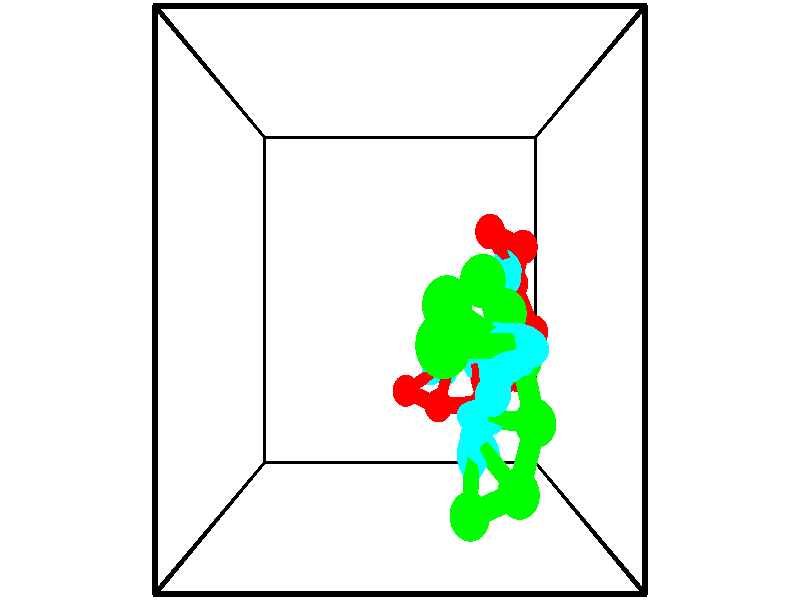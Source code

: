 // switches for output
#declare DRAW_BASES = 1; // possible values are 0, 1; only relevant for DNA ribbons
#declare DRAW_BASES_TYPE = 3; // possible values are 1, 2, 3; only relevant for DNA ribbons
#declare DRAW_FOG = 0; // set to 1 to enable fog

#include "colors.inc"

#include "transforms.inc"
background { rgb <1, 1, 1>}

#default {
   normal{
       ripples 0.25
       frequency 0.20
       turbulence 0.2
       lambda 5
   }
	finish {
		phong 0.1
		phong_size 40.
	}
}

// original window dimensions: 1024x640


// camera settings

camera {
	sky <-0, 1, 0>
	up <-0, 1, 0>
	right 1.6 * <1, 0, 0>
	location <2.5, 2.5, 11.1562>
	look_at <2.5, 2.5, 2.5>
	direction <0, 0, -8.6562>
	angle 67.0682
}


# declare cpy_camera_pos = <2.5, 2.5, 11.1562>;
# if (DRAW_FOG = 1)
fog {
	fog_type 2
	up vnormalize(cpy_camera_pos)
	color rgbt<1,1,1,0.3>
	distance 1e-5
	fog_alt 3e-3
	fog_offset 4
}
# end


// LIGHTS

# declare lum = 6;
global_settings {
	ambient_light rgb lum * <0.05, 0.05, 0.05>
	max_trace_level 15
}# declare cpy_direct_light_amount = 0.25;
light_source
{	1000 * <-1, -1, 1>,
	rgb lum * cpy_direct_light_amount
	parallel
}

light_source
{	1000 * <1, 1, -1>,
	rgb lum * cpy_direct_light_amount
	parallel
}

// strand 0

// nucleotide -1

// particle -1
sphere {
	<4.027766, 3.467434, 0.914571> 0.250000
	pigment { color rgbt <1,0,0,0> }
	no_shadow
}
cylinder {
	<4.155239, 3.180969, 1.162943>,  <4.231723, 3.009090, 1.311966>, 0.100000
	pigment { color rgbt <1,0,0,0> }
	no_shadow
}
cylinder {
	<4.155239, 3.180969, 1.162943>,  <4.027766, 3.467434, 0.914571>, 0.100000
	pigment { color rgbt <1,0,0,0> }
	no_shadow
}

// particle -1
sphere {
	<4.155239, 3.180969, 1.162943> 0.100000
	pigment { color rgbt <1,0,0,0> }
	no_shadow
}
sphere {
	0, 1
	scale<0.080000,0.200000,0.300000>
	matrix <0.112312, -0.621939, -0.774970,
		0.941184, 0.316706, -0.117767,
		0.318682, -0.716163, 0.620929,
		4.250844, 2.966120, 1.349222>
	pigment { color rgbt <0,1,1,0> }
	no_shadow
}
cylinder {
	<4.640651, 3.266922, 0.648379>,  <4.027766, 3.467434, 0.914571>, 0.130000
	pigment { color rgbt <1,0,0,0> }
	no_shadow
}

// nucleotide -1

// particle -1
sphere {
	<4.640651, 3.266922, 0.648379> 0.250000
	pigment { color rgbt <1,0,0,0> }
	no_shadow
}
cylinder {
	<4.455795, 2.982180, 0.859922>,  <4.344882, 2.811335, 0.986848>, 0.100000
	pigment { color rgbt <1,0,0,0> }
	no_shadow
}
cylinder {
	<4.455795, 2.982180, 0.859922>,  <4.640651, 3.266922, 0.648379>, 0.100000
	pigment { color rgbt <1,0,0,0> }
	no_shadow
}

// particle -1
sphere {
	<4.455795, 2.982180, 0.859922> 0.100000
	pigment { color rgbt <1,0,0,0> }
	no_shadow
}
sphere {
	0, 1
	scale<0.080000,0.200000,0.300000>
	matrix <-0.029360, -0.583753, -0.811400,
		0.886321, -0.390507, 0.248875,
		-0.462139, -0.711855, 0.528858,
		4.317153, 2.768623, 1.018580>
	pigment { color rgbt <0,1,1,0> }
	no_shadow
}
cylinder {
	<4.580046, 2.743896, 0.170946>,  <4.640651, 3.266922, 0.648379>, 0.130000
	pigment { color rgbt <1,0,0,0> }
	no_shadow
}

// nucleotide -1

// particle -1
sphere {
	<4.580046, 2.743896, 0.170946> 0.250000
	pigment { color rgbt <1,0,0,0> }
	no_shadow
}
cylinder {
	<4.417347, 2.552876, 0.482459>,  <4.319728, 2.438263, 0.669367>, 0.100000
	pigment { color rgbt <1,0,0,0> }
	no_shadow
}
cylinder {
	<4.417347, 2.552876, 0.482459>,  <4.580046, 2.743896, 0.170946>, 0.100000
	pigment { color rgbt <1,0,0,0> }
	no_shadow
}

// particle -1
sphere {
	<4.417347, 2.552876, 0.482459> 0.100000
	pigment { color rgbt <1,0,0,0> }
	no_shadow
}
sphere {
	0, 1
	scale<0.080000,0.200000,0.300000>
	matrix <-0.330181, -0.718008, -0.612735,
		0.851785, -0.506367, 0.134368,
		-0.406746, -0.477552, 0.778782,
		4.295323, 2.409610, 0.716094>
	pigment { color rgbt <0,1,1,0> }
	no_shadow
}
cylinder {
	<4.888269, 2.026458, 0.379184>,  <4.580046, 2.743896, 0.170946>, 0.130000
	pigment { color rgbt <1,0,0,0> }
	no_shadow
}

// nucleotide -1

// particle -1
sphere {
	<4.888269, 2.026458, 0.379184> 0.250000
	pigment { color rgbt <1,0,0,0> }
	no_shadow
}
cylinder {
	<4.498825, 2.062141, 0.463206>,  <4.265159, 2.083552, 0.513620>, 0.100000
	pigment { color rgbt <1,0,0,0> }
	no_shadow
}
cylinder {
	<4.498825, 2.062141, 0.463206>,  <4.888269, 2.026458, 0.379184>, 0.100000
	pigment { color rgbt <1,0,0,0> }
	no_shadow
}

// particle -1
sphere {
	<4.498825, 2.062141, 0.463206> 0.100000
	pigment { color rgbt <1,0,0,0> }
	no_shadow
}
sphere {
	0, 1
	scale<0.080000,0.200000,0.300000>
	matrix <-0.208407, -0.722625, -0.659074,
		0.092997, -0.685459, 0.722148,
		-0.973611, 0.089209, 0.210057,
		4.206742, 2.088904, 0.526223>
	pigment { color rgbt <0,1,1,0> }
	no_shadow
}
cylinder {
	<4.588842, 1.390671, 0.480053>,  <4.888269, 2.026458, 0.379184>, 0.130000
	pigment { color rgbt <1,0,0,0> }
	no_shadow
}

// nucleotide -1

// particle -1
sphere {
	<4.588842, 1.390671, 0.480053> 0.250000
	pigment { color rgbt <1,0,0,0> }
	no_shadow
}
cylinder {
	<4.258156, 1.603550, 0.407051>,  <4.059744, 1.731277, 0.363250>, 0.100000
	pigment { color rgbt <1,0,0,0> }
	no_shadow
}
cylinder {
	<4.258156, 1.603550, 0.407051>,  <4.588842, 1.390671, 0.480053>, 0.100000
	pigment { color rgbt <1,0,0,0> }
	no_shadow
}

// particle -1
sphere {
	<4.258156, 1.603550, 0.407051> 0.100000
	pigment { color rgbt <1,0,0,0> }
	no_shadow
}
sphere {
	0, 1
	scale<0.080000,0.200000,0.300000>
	matrix <-0.251401, -0.639630, -0.726410,
		-0.503328, -0.554652, 0.662587,
		-0.826715, 0.532198, -0.182504,
		4.010141, 1.763209, 0.352300>
	pigment { color rgbt <0,1,1,0> }
	no_shadow
}
cylinder {
	<3.987045, 0.936181, 0.358360>,  <4.588842, 1.390671, 0.480053>, 0.130000
	pigment { color rgbt <1,0,0,0> }
	no_shadow
}

// nucleotide -1

// particle -1
sphere {
	<3.987045, 0.936181, 0.358360> 0.250000
	pigment { color rgbt <1,0,0,0> }
	no_shadow
}
cylinder {
	<3.889629, 1.278812, 0.176387>,  <3.831180, 1.484391, 0.067203>, 0.100000
	pigment { color rgbt <1,0,0,0> }
	no_shadow
}
cylinder {
	<3.889629, 1.278812, 0.176387>,  <3.987045, 0.936181, 0.358360>, 0.100000
	pigment { color rgbt <1,0,0,0> }
	no_shadow
}

// particle -1
sphere {
	<3.889629, 1.278812, 0.176387> 0.100000
	pigment { color rgbt <1,0,0,0> }
	no_shadow
}
sphere {
	0, 1
	scale<0.080000,0.200000,0.300000>
	matrix <-0.345430, -0.514902, -0.784573,
		-0.906294, -0.033926, 0.421285,
		-0.243539, 0.856578, -0.454933,
		3.816568, 1.535786, 0.039907>
	pigment { color rgbt <0,1,1,0> }
	no_shadow
}
cylinder {
	<3.196813, 0.895718, 0.169785>,  <3.987045, 0.936181, 0.358360>, 0.130000
	pigment { color rgbt <1,0,0,0> }
	no_shadow
}

// nucleotide -1

// particle -1
sphere {
	<3.196813, 0.895718, 0.169785> 0.250000
	pigment { color rgbt <1,0,0,0> }
	no_shadow
}
cylinder {
	<3.325397, 1.196821, -0.060004>,  <3.402548, 1.377483, -0.197878>, 0.100000
	pigment { color rgbt <1,0,0,0> }
	no_shadow
}
cylinder {
	<3.325397, 1.196821, -0.060004>,  <3.196813, 0.895718, 0.169785>, 0.100000
	pigment { color rgbt <1,0,0,0> }
	no_shadow
}

// particle -1
sphere {
	<3.325397, 1.196821, -0.060004> 0.100000
	pigment { color rgbt <1,0,0,0> }
	no_shadow
}
sphere {
	0, 1
	scale<0.080000,0.200000,0.300000>
	matrix <-0.541280, -0.351712, -0.763750,
		-0.776968, 0.556467, 0.294390,
		0.321461, 0.752757, -0.574474,
		3.421836, 1.422648, -0.232346>
	pigment { color rgbt <0,1,1,0> }
	no_shadow
}
cylinder {
	<2.610234, 1.068413, -0.263692>,  <3.196813, 0.895718, 0.169785>, 0.130000
	pigment { color rgbt <1,0,0,0> }
	no_shadow
}

// nucleotide -1

// particle -1
sphere {
	<2.610234, 1.068413, -0.263692> 0.250000
	pigment { color rgbt <1,0,0,0> }
	no_shadow
}
cylinder {
	<2.925137, 1.222866, -0.455995>,  <3.114078, 1.315538, -0.571376>, 0.100000
	pigment { color rgbt <1,0,0,0> }
	no_shadow
}
cylinder {
	<2.925137, 1.222866, -0.455995>,  <2.610234, 1.068413, -0.263692>, 0.100000
	pigment { color rgbt <1,0,0,0> }
	no_shadow
}

// particle -1
sphere {
	<2.925137, 1.222866, -0.455995> 0.100000
	pigment { color rgbt <1,0,0,0> }
	no_shadow
}
sphere {
	0, 1
	scale<0.080000,0.200000,0.300000>
	matrix <-0.446770, -0.180179, -0.876317,
		-0.424998, 0.904675, 0.030666,
		0.787257, 0.386134, -0.480758,
		3.161314, 1.338706, -0.600222>
	pigment { color rgbt <0,1,1,0> }
	no_shadow
}
// strand 1

// nucleotide -1

// particle -1
sphere {
	<3.370543, 0.246644, 3.613326> 0.250000
	pigment { color rgbt <0,1,0,0> }
	no_shadow
}
cylinder {
	<3.415108, 0.561067, 3.370114>,  <3.441846, 0.749721, 3.224187>, 0.100000
	pigment { color rgbt <0,1,0,0> }
	no_shadow
}
cylinder {
	<3.415108, 0.561067, 3.370114>,  <3.370543, 0.246644, 3.613326>, 0.100000
	pigment { color rgbt <0,1,0,0> }
	no_shadow
}

// particle -1
sphere {
	<3.415108, 0.561067, 3.370114> 0.100000
	pigment { color rgbt <0,1,0,0> }
	no_shadow
}
sphere {
	0, 1
	scale<0.080000,0.200000,0.300000>
	matrix <0.099934, 0.599876, 0.793827,
		0.988737, -0.149204, -0.011721,
		0.111411, 0.786058, -0.608030,
		3.448531, 0.796884, 3.187705>
	pigment { color rgbt <0,1,1,0> }
	no_shadow
}
cylinder {
	<3.926239, 0.555101, 3.887990>,  <3.370543, 0.246644, 3.613326>, 0.130000
	pigment { color rgbt <0,1,0,0> }
	no_shadow
}

// nucleotide -1

// particle -1
sphere {
	<3.926239, 0.555101, 3.887990> 0.250000
	pigment { color rgbt <0,1,0,0> }
	no_shadow
}
cylinder {
	<3.689606, 0.791945, 3.669106>,  <3.547626, 0.934050, 3.537776>, 0.100000
	pigment { color rgbt <0,1,0,0> }
	no_shadow
}
cylinder {
	<3.689606, 0.791945, 3.669106>,  <3.926239, 0.555101, 3.887990>, 0.100000
	pigment { color rgbt <0,1,0,0> }
	no_shadow
}

// particle -1
sphere {
	<3.689606, 0.791945, 3.669106> 0.100000
	pigment { color rgbt <0,1,0,0> }
	no_shadow
}
sphere {
	0, 1
	scale<0.080000,0.200000,0.300000>
	matrix <-0.046236, 0.652682, 0.756220,
		0.804918, 0.472667, -0.358739,
		-0.591582, 0.592108, -0.547210,
		3.512131, 0.969577, 3.504943>
	pigment { color rgbt <0,1,1,0> }
	no_shadow
}
cylinder {
	<4.171065, 1.233952, 3.703120>,  <3.926239, 0.555101, 3.887990>, 0.130000
	pigment { color rgbt <0,1,0,0> }
	no_shadow
}

// nucleotide -1

// particle -1
sphere {
	<4.171065, 1.233952, 3.703120> 0.250000
	pigment { color rgbt <0,1,0,0> }
	no_shadow
}
cylinder {
	<3.777405, 1.272894, 3.762409>,  <3.541209, 1.296260, 3.797982>, 0.100000
	pigment { color rgbt <0,1,0,0> }
	no_shadow
}
cylinder {
	<3.777405, 1.272894, 3.762409>,  <4.171065, 1.233952, 3.703120>, 0.100000
	pigment { color rgbt <0,1,0,0> }
	no_shadow
}

// particle -1
sphere {
	<3.777405, 1.272894, 3.762409> 0.100000
	pigment { color rgbt <0,1,0,0> }
	no_shadow
}
sphere {
	0, 1
	scale<0.080000,0.200000,0.300000>
	matrix <0.176897, 0.597690, 0.781968,
		-0.012461, 0.795794, -0.605439,
		-0.984150, 0.097356, 0.148222,
		3.482160, 1.302101, 3.806875>
	pigment { color rgbt <0,1,1,0> }
	no_shadow
}
cylinder {
	<4.013251, 1.890009, 3.641497>,  <4.171065, 1.233952, 3.703120>, 0.130000
	pigment { color rgbt <0,1,0,0> }
	no_shadow
}

// nucleotide -1

// particle -1
sphere {
	<4.013251, 1.890009, 3.641497> 0.250000
	pigment { color rgbt <0,1,0,0> }
	no_shadow
}
cylinder {
	<3.771400, 1.711599, 3.905463>,  <3.626290, 1.604553, 4.063843>, 0.100000
	pigment { color rgbt <0,1,0,0> }
	no_shadow
}
cylinder {
	<3.771400, 1.711599, 3.905463>,  <4.013251, 1.890009, 3.641497>, 0.100000
	pigment { color rgbt <0,1,0,0> }
	no_shadow
}

// particle -1
sphere {
	<3.771400, 1.711599, 3.905463> 0.100000
	pigment { color rgbt <0,1,0,0> }
	no_shadow
}
sphere {
	0, 1
	scale<0.080000,0.200000,0.300000>
	matrix <0.344481, 0.600587, 0.721546,
		-0.718164, 0.663594, -0.209484,
		-0.604627, -0.446025, 0.659915,
		3.590012, 1.577792, 4.103438>
	pigment { color rgbt <0,1,1,0> }
	no_shadow
}
cylinder {
	<3.747243, 2.366429, 3.996522>,  <4.013251, 1.890009, 3.641497>, 0.130000
	pigment { color rgbt <0,1,0,0> }
	no_shadow
}

// nucleotide -1

// particle -1
sphere {
	<3.747243, 2.366429, 3.996522> 0.250000
	pigment { color rgbt <0,1,0,0> }
	no_shadow
}
cylinder {
	<3.648567, 2.069495, 4.245708>,  <3.589362, 1.891335, 4.395219>, 0.100000
	pigment { color rgbt <0,1,0,0> }
	no_shadow
}
cylinder {
	<3.648567, 2.069495, 4.245708>,  <3.747243, 2.366429, 3.996522>, 0.100000
	pigment { color rgbt <0,1,0,0> }
	no_shadow
}

// particle -1
sphere {
	<3.648567, 2.069495, 4.245708> 0.100000
	pigment { color rgbt <0,1,0,0> }
	no_shadow
}
sphere {
	0, 1
	scale<0.080000,0.200000,0.300000>
	matrix <0.231616, 0.579038, 0.781709,
		-0.941009, 0.337128, 0.029094,
		-0.246689, -0.742334, 0.622965,
		3.574560, 1.846795, 4.432597>
	pigment { color rgbt <0,1,1,0> }
	no_shadow
}
cylinder {
	<3.409947, 2.673550, 4.514495>,  <3.747243, 2.366429, 3.996522>, 0.130000
	pigment { color rgbt <0,1,0,0> }
	no_shadow
}

// nucleotide -1

// particle -1
sphere {
	<3.409947, 2.673550, 4.514495> 0.250000
	pigment { color rgbt <0,1,0,0> }
	no_shadow
}
cylinder {
	<3.525604, 2.322279, 4.666914>,  <3.594999, 2.111516, 4.758367>, 0.100000
	pigment { color rgbt <0,1,0,0> }
	no_shadow
}
cylinder {
	<3.525604, 2.322279, 4.666914>,  <3.409947, 2.673550, 4.514495>, 0.100000
	pigment { color rgbt <0,1,0,0> }
	no_shadow
}

// particle -1
sphere {
	<3.525604, 2.322279, 4.666914> 0.100000
	pigment { color rgbt <0,1,0,0> }
	no_shadow
}
sphere {
	0, 1
	scale<0.080000,0.200000,0.300000>
	matrix <0.280530, 0.458307, 0.843361,
		-0.915259, -0.136956, 0.378872,
		0.289143, -0.878179, 0.381050,
		3.612347, 2.058825, 4.781229>
	pigment { color rgbt <0,1,1,0> }
	no_shadow
}
cylinder {
	<2.971776, 2.456805, 5.090156>,  <3.409947, 2.673550, 4.514495>, 0.130000
	pigment { color rgbt <0,1,0,0> }
	no_shadow
}

// nucleotide -1

// particle -1
sphere {
	<2.971776, 2.456805, 5.090156> 0.250000
	pigment { color rgbt <0,1,0,0> }
	no_shadow
}
cylinder {
	<3.306976, 2.251068, 5.163049>,  <3.508096, 2.127626, 5.206785>, 0.100000
	pigment { color rgbt <0,1,0,0> }
	no_shadow
}
cylinder {
	<3.306976, 2.251068, 5.163049>,  <2.971776, 2.456805, 5.090156>, 0.100000
	pigment { color rgbt <0,1,0,0> }
	no_shadow
}

// particle -1
sphere {
	<3.306976, 2.251068, 5.163049> 0.100000
	pigment { color rgbt <0,1,0,0> }
	no_shadow
}
sphere {
	0, 1
	scale<0.080000,0.200000,0.300000>
	matrix <0.051732, 0.407342, 0.911809,
		-0.543212, -0.754669, 0.367960,
		0.838000, -0.514341, 0.182233,
		3.558376, 2.096766, 5.217719>
	pigment { color rgbt <0,1,1,0> }
	no_shadow
}
cylinder {
	<2.885419, 2.165307, 5.795644>,  <2.971776, 2.456805, 5.090156>, 0.130000
	pigment { color rgbt <0,1,0,0> }
	no_shadow
}

// nucleotide -1

// particle -1
sphere {
	<2.885419, 2.165307, 5.795644> 0.250000
	pigment { color rgbt <0,1,0,0> }
	no_shadow
}
cylinder {
	<3.277931, 2.156175, 5.719155>,  <3.513439, 2.150696, 5.673261>, 0.100000
	pigment { color rgbt <0,1,0,0> }
	no_shadow
}
cylinder {
	<3.277931, 2.156175, 5.719155>,  <2.885419, 2.165307, 5.795644>, 0.100000
	pigment { color rgbt <0,1,0,0> }
	no_shadow
}

// particle -1
sphere {
	<3.277931, 2.156175, 5.719155> 0.100000
	pigment { color rgbt <0,1,0,0> }
	no_shadow
}
sphere {
	0, 1
	scale<0.080000,0.200000,0.300000>
	matrix <0.175763, 0.511985, 0.840821,
		0.078707, -0.858691, 0.506414,
		0.981281, -0.022830, -0.191223,
		3.572315, 2.149326, 5.661788>
	pigment { color rgbt <0,1,1,0> }
	no_shadow
}
// box output
cylinder {
	<0.000000, 0.000000, 0.000000>,  <5.000000, 0.000000, 0.000000>, 0.025000
	pigment { color rgbt <0,0,0,0> }
	no_shadow
}
cylinder {
	<0.000000, 0.000000, 0.000000>,  <0.000000, 5.000000, 0.000000>, 0.025000
	pigment { color rgbt <0,0,0,0> }
	no_shadow
}
cylinder {
	<0.000000, 0.000000, 0.000000>,  <0.000000, 0.000000, 5.000000>, 0.025000
	pigment { color rgbt <0,0,0,0> }
	no_shadow
}
cylinder {
	<5.000000, 5.000000, 5.000000>,  <0.000000, 5.000000, 5.000000>, 0.025000
	pigment { color rgbt <0,0,0,0> }
	no_shadow
}
cylinder {
	<5.000000, 5.000000, 5.000000>,  <5.000000, 0.000000, 5.000000>, 0.025000
	pigment { color rgbt <0,0,0,0> }
	no_shadow
}
cylinder {
	<5.000000, 5.000000, 5.000000>,  <5.000000, 5.000000, 0.000000>, 0.025000
	pigment { color rgbt <0,0,0,0> }
	no_shadow
}
cylinder {
	<0.000000, 0.000000, 5.000000>,  <0.000000, 5.000000, 5.000000>, 0.025000
	pigment { color rgbt <0,0,0,0> }
	no_shadow
}
cylinder {
	<0.000000, 0.000000, 5.000000>,  <5.000000, 0.000000, 5.000000>, 0.025000
	pigment { color rgbt <0,0,0,0> }
	no_shadow
}
cylinder {
	<5.000000, 5.000000, 0.000000>,  <0.000000, 5.000000, 0.000000>, 0.025000
	pigment { color rgbt <0,0,0,0> }
	no_shadow
}
cylinder {
	<5.000000, 5.000000, 0.000000>,  <5.000000, 0.000000, 0.000000>, 0.025000
	pigment { color rgbt <0,0,0,0> }
	no_shadow
}
cylinder {
	<5.000000, 0.000000, 5.000000>,  <5.000000, 0.000000, 0.000000>, 0.025000
	pigment { color rgbt <0,0,0,0> }
	no_shadow
}
cylinder {
	<0.000000, 5.000000, 0.000000>,  <0.000000, 5.000000, 5.000000>, 0.025000
	pigment { color rgbt <0,0,0,0> }
	no_shadow
}
// end of box output
